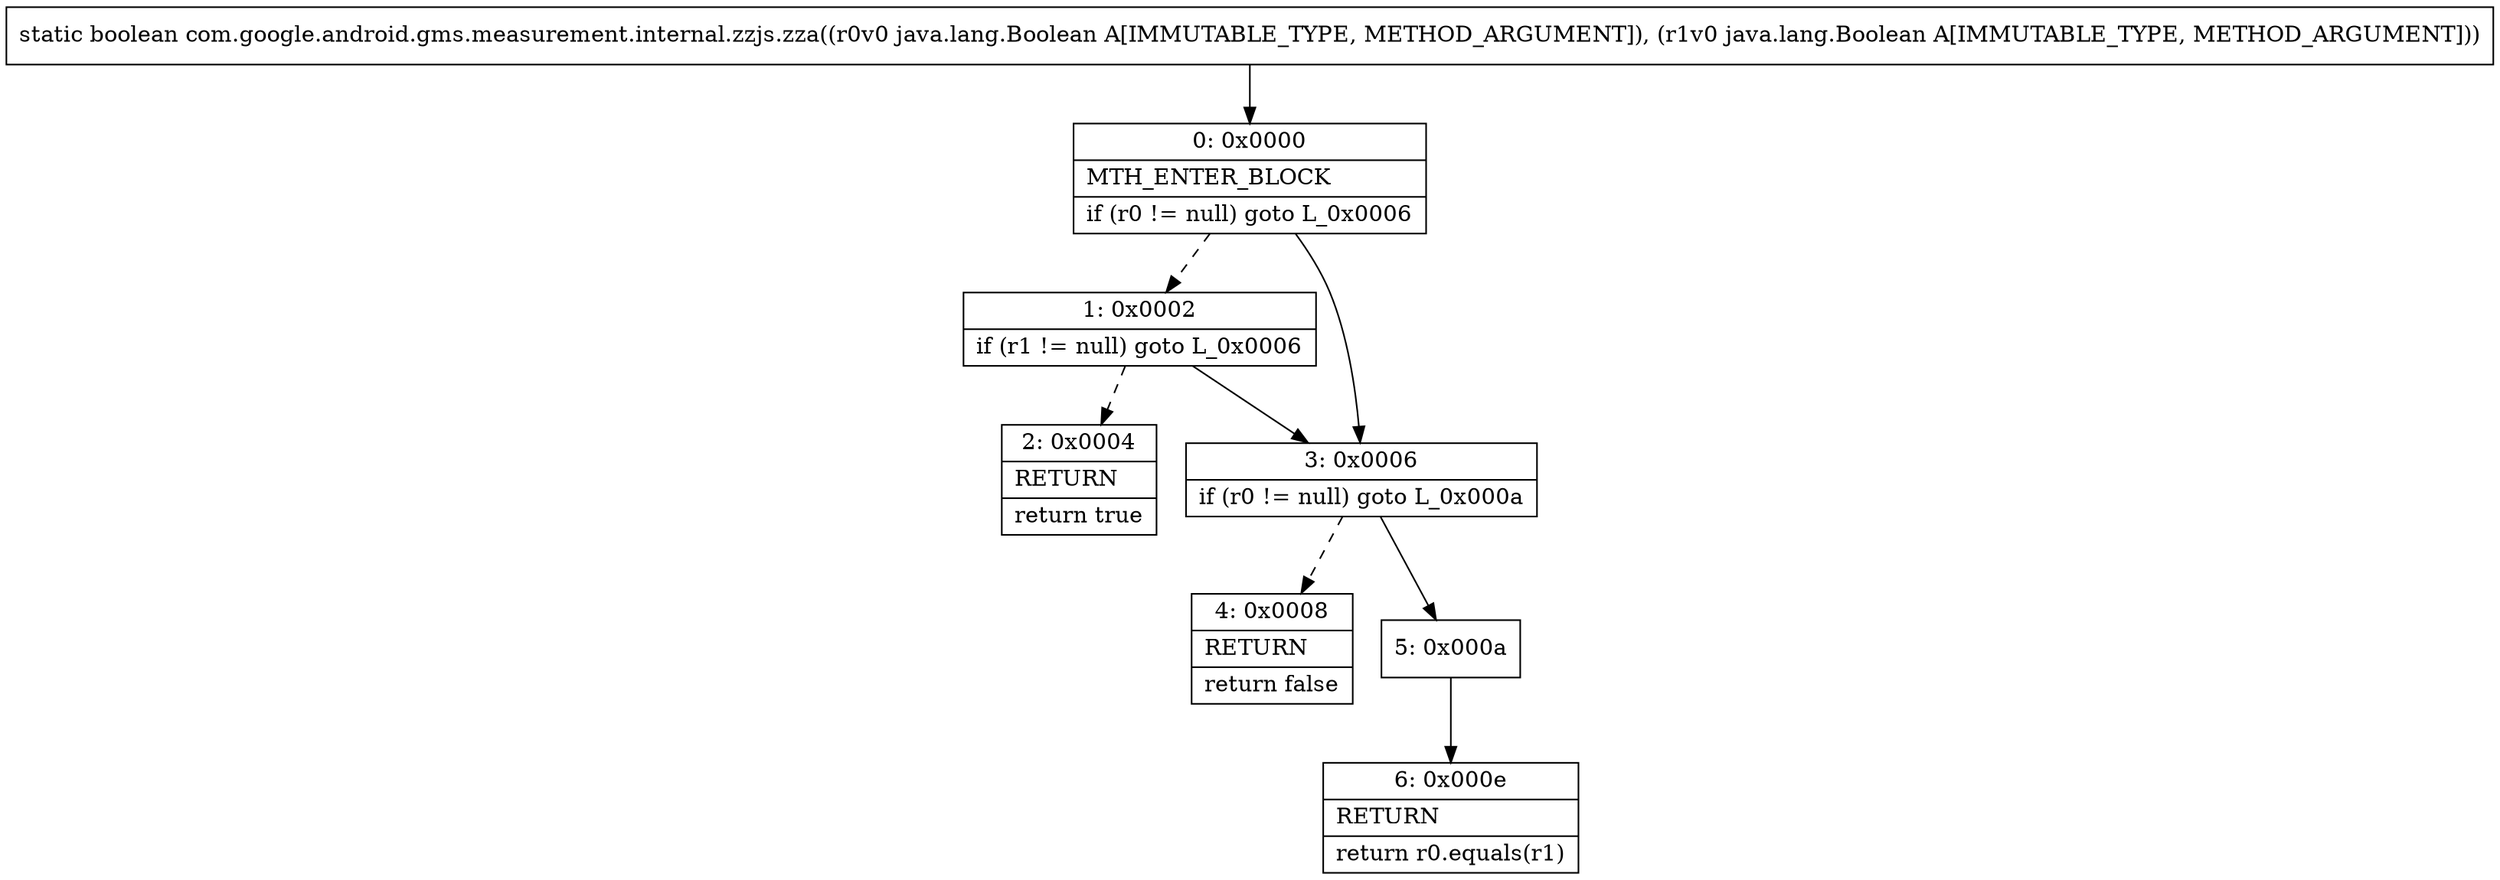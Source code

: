digraph "CFG forcom.google.android.gms.measurement.internal.zzjs.zza(Ljava\/lang\/Boolean;Ljava\/lang\/Boolean;)Z" {
Node_0 [shape=record,label="{0\:\ 0x0000|MTH_ENTER_BLOCK\l|if (r0 != null) goto L_0x0006\l}"];
Node_1 [shape=record,label="{1\:\ 0x0002|if (r1 != null) goto L_0x0006\l}"];
Node_2 [shape=record,label="{2\:\ 0x0004|RETURN\l|return true\l}"];
Node_3 [shape=record,label="{3\:\ 0x0006|if (r0 != null) goto L_0x000a\l}"];
Node_4 [shape=record,label="{4\:\ 0x0008|RETURN\l|return false\l}"];
Node_5 [shape=record,label="{5\:\ 0x000a}"];
Node_6 [shape=record,label="{6\:\ 0x000e|RETURN\l|return r0.equals(r1)\l}"];
MethodNode[shape=record,label="{static boolean com.google.android.gms.measurement.internal.zzjs.zza((r0v0 java.lang.Boolean A[IMMUTABLE_TYPE, METHOD_ARGUMENT]), (r1v0 java.lang.Boolean A[IMMUTABLE_TYPE, METHOD_ARGUMENT])) }"];
MethodNode -> Node_0;
Node_0 -> Node_1[style=dashed];
Node_0 -> Node_3;
Node_1 -> Node_2[style=dashed];
Node_1 -> Node_3;
Node_3 -> Node_4[style=dashed];
Node_3 -> Node_5;
Node_5 -> Node_6;
}

